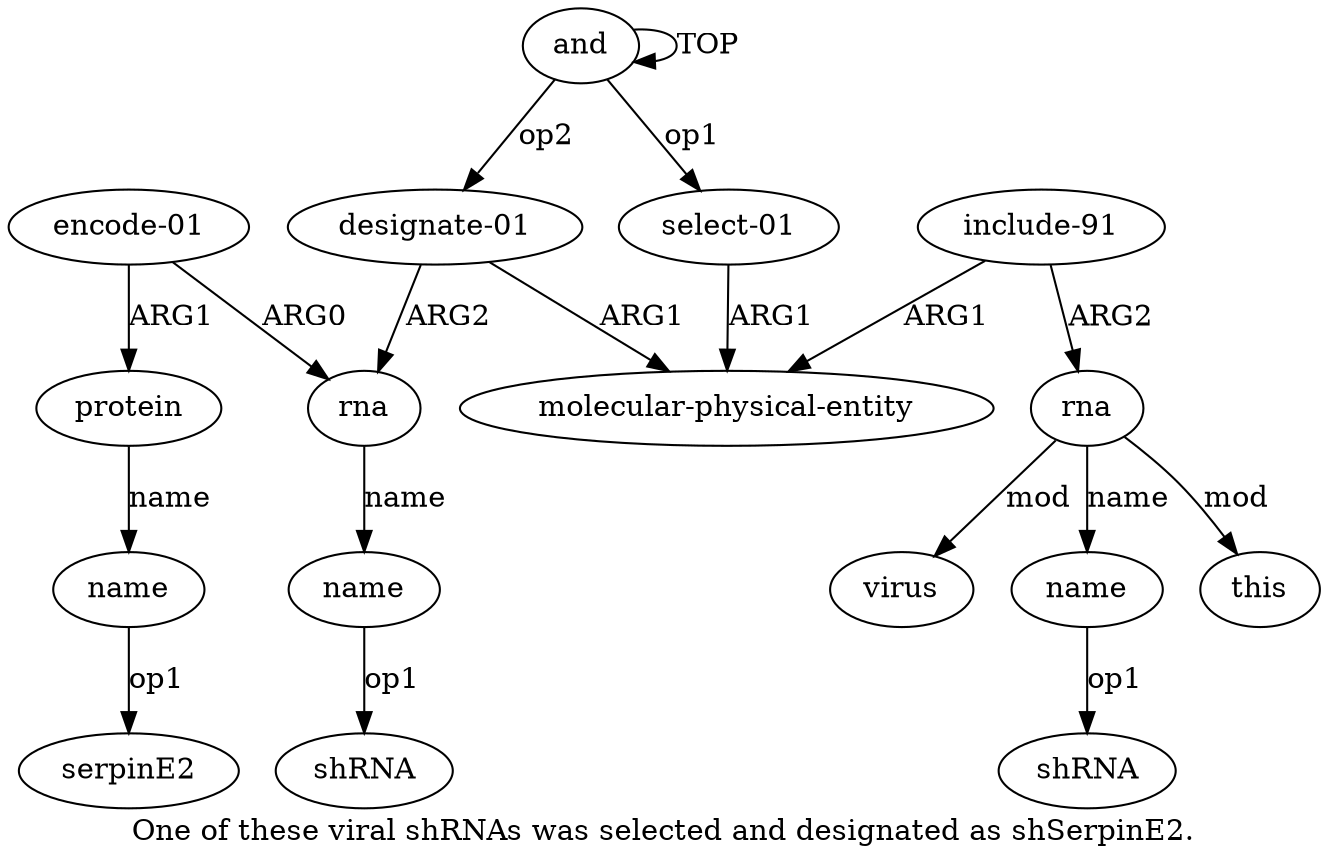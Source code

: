 digraph  {
	graph [label="One of these viral shRNAs was selected and designated as shSerpinE2."];
	node [label="\N"];
	a11	 [color=black,
		gold_ind=11,
		gold_label="encode-01",
		label="encode-01",
		test_ind=11,
		test_label="encode-01"];
	a12	 [color=black,
		gold_ind=12,
		gold_label=protein,
		label=protein,
		test_ind=12,
		test_label=protein];
	a11 -> a12 [key=0,
	color=black,
	gold_label=ARG1,
	label=ARG1,
	test_label=ARG1];
a9 [color=black,
	gold_ind=9,
	gold_label=rna,
	label=rna,
	test_ind=9,
	test_label=rna];
a11 -> a9 [key=0,
color=black,
gold_label=ARG0,
label=ARG0,
test_label=ARG0];
a10 [color=black,
gold_ind=10,
gold_label=name,
label=name,
test_ind=10,
test_label=name];
"a10 shRNA" [color=black,
gold_ind=-1,
gold_label=shRNA,
label=shRNA,
test_ind=-1,
test_label=shRNA];
a10 -> "a10 shRNA" [key=0,
color=black,
gold_label=op1,
label=op1,
test_label=op1];
a13 [color=black,
gold_ind=13,
gold_label=name,
label=name,
test_ind=13,
test_label=name];
"a13 serpinE2" [color=black,
gold_ind=-1,
gold_label=serpinE2,
label=serpinE2,
test_ind=-1,
test_label=serpinE2];
a13 -> "a13 serpinE2" [key=0,
color=black,
gold_label=op1,
label=op1,
test_label=op1];
a12 -> a13 [key=0,
color=black,
gold_label=name,
label=name,
test_label=name];
"a5 shRNA" [color=black,
gold_ind=-1,
gold_label=shRNA,
label=shRNA,
test_ind=-1,
test_label=shRNA];
a1 [color=black,
gold_ind=1,
gold_label="select-01",
label="select-01",
test_ind=1,
test_label="select-01"];
a2 [color=black,
gold_ind=2,
gold_label="molecular-physical-entity",
label="molecular-physical-entity",
test_ind=2,
test_label="molecular-physical-entity"];
a1 -> a2 [key=0,
color=black,
gold_label=ARG1,
label=ARG1,
test_label=ARG1];
a0 [color=black,
gold_ind=0,
gold_label=and,
label=and,
test_ind=0,
test_label=and];
a0 -> a1 [key=0,
color=black,
gold_label=op1,
label=op1,
test_label=op1];
a0 -> a0 [key=0,
color=black,
gold_label=TOP,
label=TOP,
test_label=TOP];
a8 [color=black,
gold_ind=8,
gold_label="designate-01",
label="designate-01",
test_ind=8,
test_label="designate-01"];
a0 -> a8 [key=0,
color=black,
gold_label=op2,
label=op2,
test_label=op2];
a3 [color=black,
gold_ind=3,
gold_label="include-91",
label="include-91",
test_ind=3,
test_label="include-91"];
a3 -> a2 [key=0,
color=black,
gold_label=ARG1,
label=ARG1,
test_label=ARG1];
a4 [color=black,
gold_ind=4,
gold_label=rna,
label=rna,
test_ind=4,
test_label=rna];
a3 -> a4 [key=0,
color=black,
gold_label=ARG2,
label=ARG2,
test_label=ARG2];
a5 [color=black,
gold_ind=5,
gold_label=name,
label=name,
test_ind=5,
test_label=name];
a5 -> "a5 shRNA" [key=0,
color=black,
gold_label=op1,
label=op1,
test_label=op1];
a4 -> a5 [key=0,
color=black,
gold_label=name,
label=name,
test_label=name];
a7 [color=black,
gold_ind=7,
gold_label=this,
label=this,
test_ind=7,
test_label=this];
a4 -> a7 [key=0,
color=black,
gold_label=mod,
label=mod,
test_label=mod];
a6 [color=black,
gold_ind=6,
gold_label=virus,
label=virus,
test_ind=6,
test_label=virus];
a4 -> a6 [key=0,
color=black,
gold_label=mod,
label=mod,
test_label=mod];
a9 -> a10 [key=0,
color=black,
gold_label=name,
label=name,
test_label=name];
a8 -> a2 [key=0,
color=black,
gold_label=ARG1,
label=ARG1,
test_label=ARG1];
a8 -> a9 [key=0,
color=black,
gold_label=ARG2,
label=ARG2,
test_label=ARG2];
}
